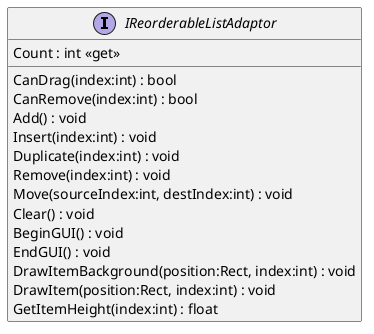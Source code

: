 @startuml
interface IReorderableListAdaptor {
    Count : int <<get>>
    CanDrag(index:int) : bool
    CanRemove(index:int) : bool
    Add() : void
    Insert(index:int) : void
    Duplicate(index:int) : void
    Remove(index:int) : void
    Move(sourceIndex:int, destIndex:int) : void
    Clear() : void
    BeginGUI() : void
    EndGUI() : void
    DrawItemBackground(position:Rect, index:int) : void
    DrawItem(position:Rect, index:int) : void
    GetItemHeight(index:int) : float
}
@enduml
